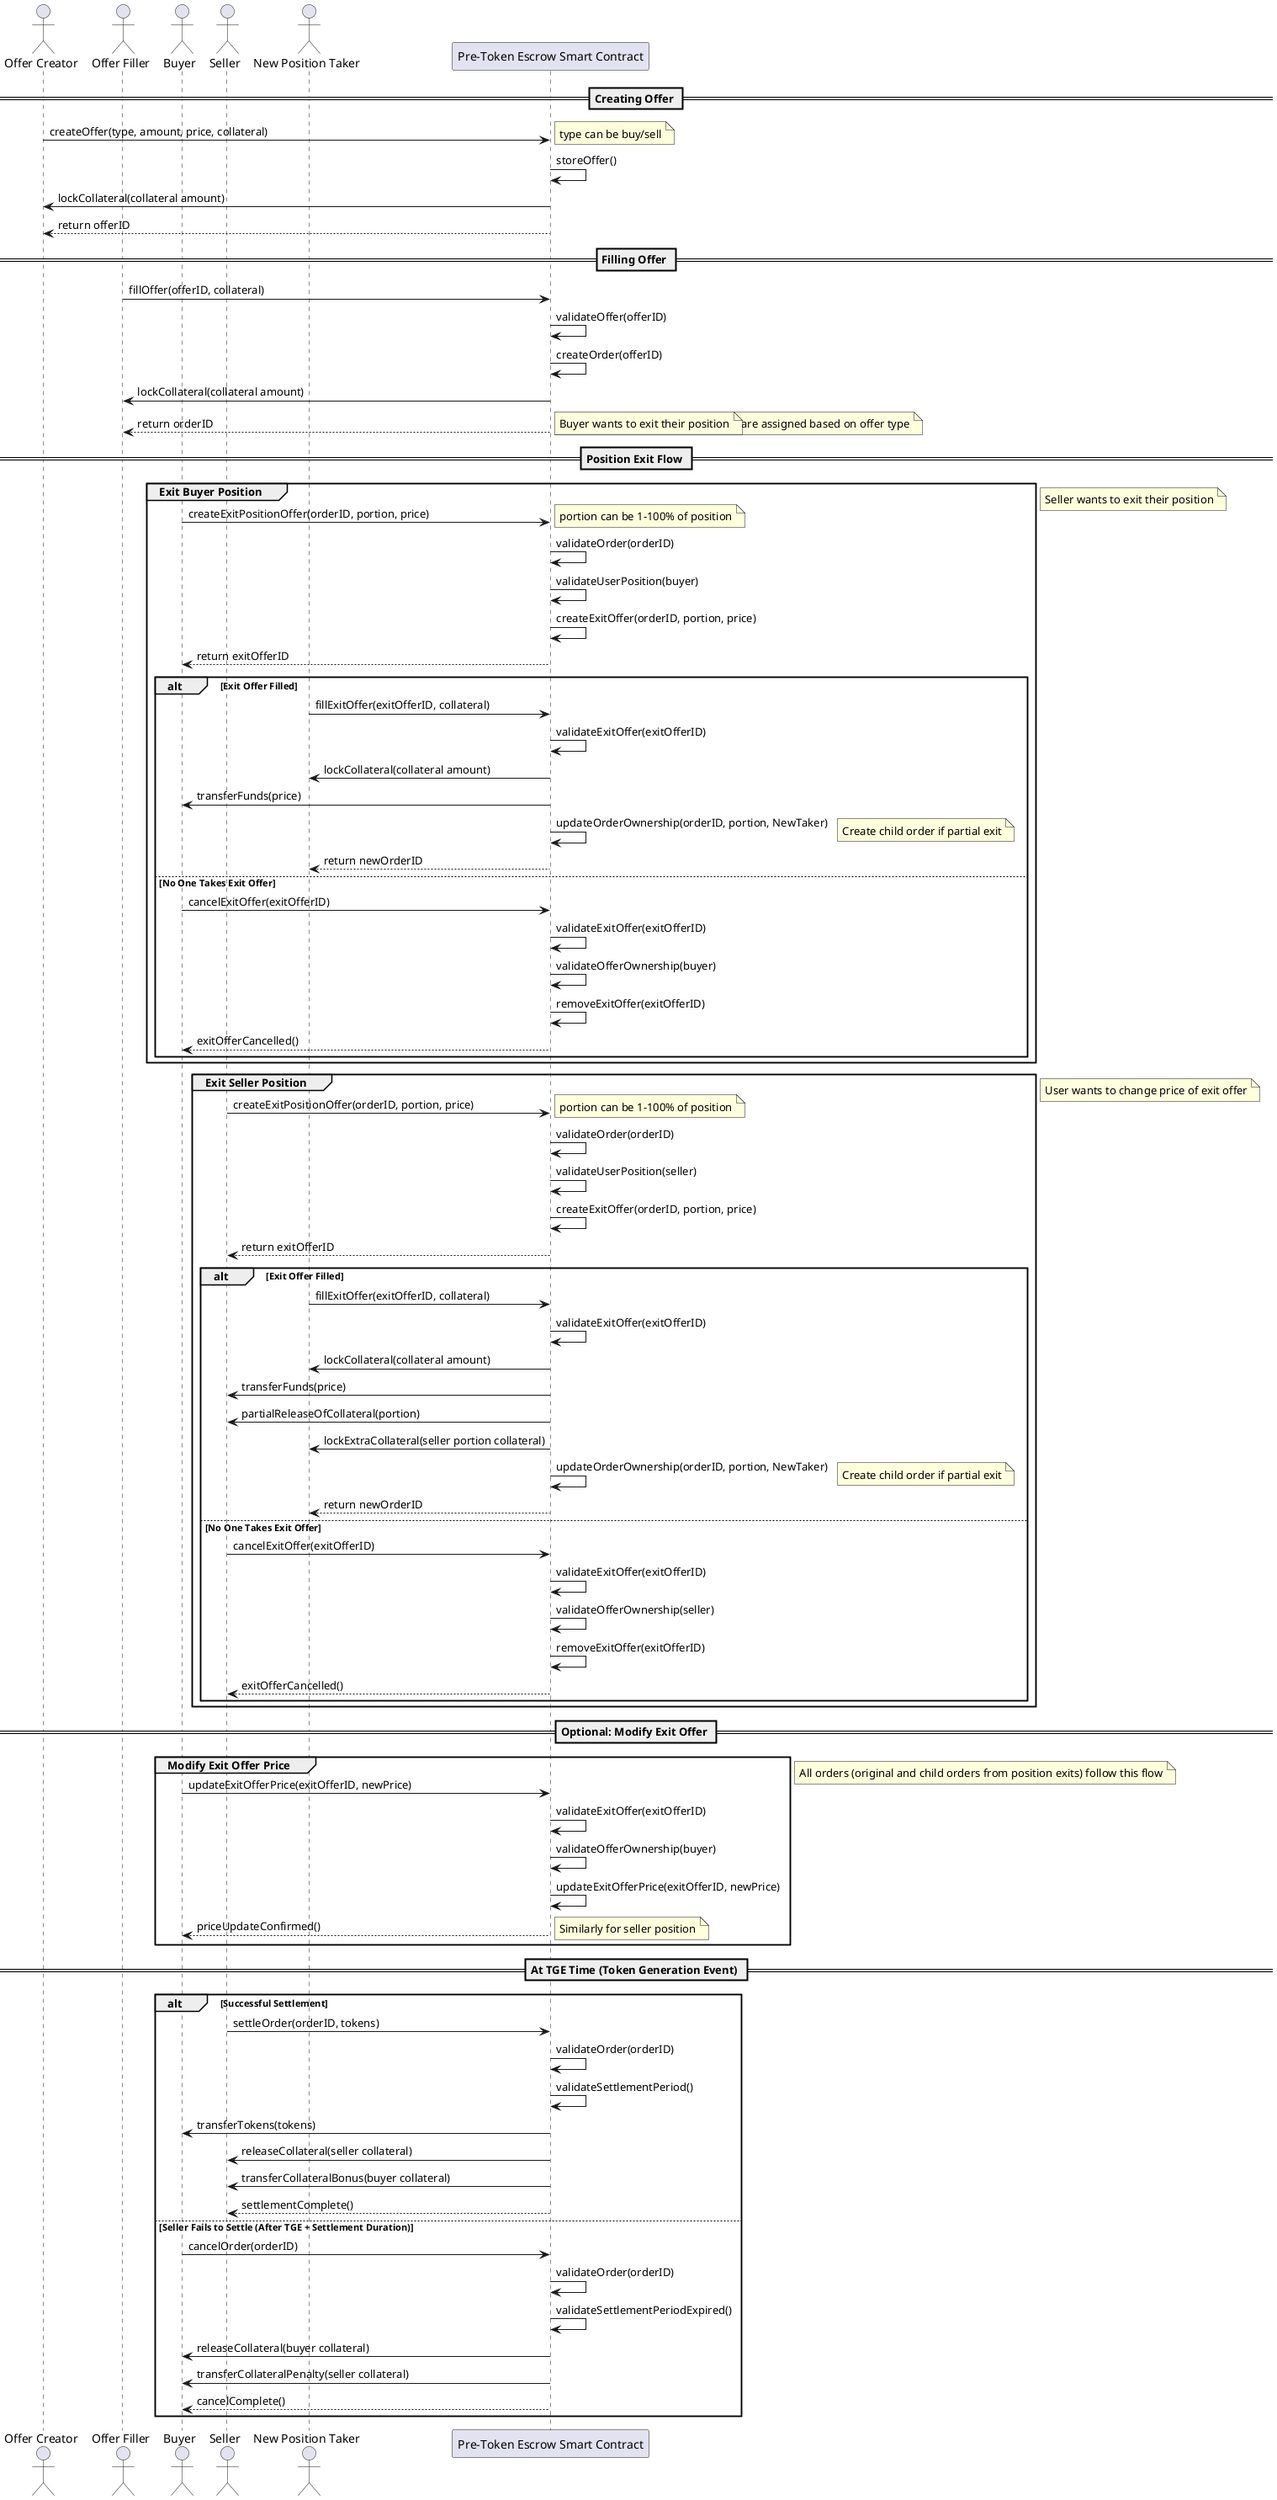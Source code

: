 @startuml Pre-Token Escrow Smart Contract with Position Exit
actor "Offer Creator" as Creator
actor "Offer Filler" as Filler
actor "Buyer" as Buyer
actor "Seller" as Seller
actor "New Position Taker" as NewTaker
participant "Pre-Token Escrow Smart Contract" as Contract

== Creating Offer ==
Creator -> Contract: createOffer(type, amount, price, collateral)
note right: type can be buy/sell
Contract -> Contract: storeOffer()
Contract -> Creator: lockCollateral(collateral amount)
Contract --> Creator: return offerID

== Filling Offer ==
Filler -> Contract: fillOffer(offerID, collateral)
Contract -> Contract: validateOffer(offerID)
Contract -> Contract: createOrder(offerID)
Contract -> Filler: lockCollateral(collateral amount)
Contract --> Filler: return orderID
note right: At this point, buyer and seller roles are assigned based on offer type

== Position Exit Flow ==
group Exit Buyer Position
    note right: Buyer wants to exit their position
    Buyer -> Contract: createExitPositionOffer(orderID, portion, price)
    note right: portion can be 1-100% of position
    Contract -> Contract: validateOrder(orderID)
    Contract -> Contract: validateUserPosition(buyer)
    Contract -> Contract: createExitOffer(orderID, portion, price)
    Contract --> Buyer: return exitOfferID
    
    alt Exit Offer Filled
        NewTaker -> Contract: fillExitOffer(exitOfferID, collateral)
        Contract -> Contract: validateExitOffer(exitOfferID)
        Contract -> NewTaker: lockCollateral(collateral amount)
        Contract -> Buyer: transferFunds(price)
        Contract -> Contract: updateOrderOwnership(orderID, portion, NewTaker)
        note right: Create child order if partial exit
        Contract --> NewTaker: return newOrderID
    else No One Takes Exit Offer
        note right: After waiting period or by user decision
        Buyer -> Contract: cancelExitOffer(exitOfferID)
        Contract -> Contract: validateExitOffer(exitOfferID)
        Contract -> Contract: validateOfferOwnership(buyer)
        Contract -> Contract: removeExitOffer(exitOfferID)
        Contract --> Buyer: exitOfferCancelled()
    end
end

group Exit Seller Position
    note right: Seller wants to exit their position
    Seller -> Contract: createExitPositionOffer(orderID, portion, price)
    note right: portion can be 1-100% of position
    Contract -> Contract: validateOrder(orderID)
    Contract -> Contract: validateUserPosition(seller)
    Contract -> Contract: createExitOffer(orderID, portion, price)
    Contract --> Seller: return exitOfferID
    
    alt Exit Offer Filled
        NewTaker -> Contract: fillExitOffer(exitOfferID, collateral)
        Contract -> Contract: validateExitOffer(exitOfferID)
        Contract -> NewTaker: lockCollateral(collateral amount)
        Contract -> Seller: transferFunds(price)
        Contract -> Seller: partialReleaseOfCollateral(portion)
        Contract -> NewTaker: lockExtraCollateral(seller portion collateral)
        Contract -> Contract: updateOrderOwnership(orderID, portion, NewTaker)
        note right: Create child order if partial exit
        Contract --> NewTaker: return newOrderID
    else No One Takes Exit Offer
        note right: After waiting period or by user decision
        Seller -> Contract: cancelExitOffer(exitOfferID)
        Contract -> Contract: validateExitOffer(exitOfferID)
        Contract -> Contract: validateOfferOwnership(seller)
        Contract -> Contract: removeExitOffer(exitOfferID)
        Contract --> Seller: exitOfferCancelled()
    end
end

== Optional: Modify Exit Offer ==
group Modify Exit Offer Price
    note right: User wants to change price of exit offer
    Buyer -> Contract: updateExitOfferPrice(exitOfferID, newPrice)
    Contract -> Contract: validateExitOffer(exitOfferID)
    Contract -> Contract: validateOfferOwnership(buyer)
    Contract -> Contract: updateExitOfferPrice(exitOfferID, newPrice)
    Contract --> Buyer: priceUpdateConfirmed()
    
    note right: Similarly for seller position
end

== At TGE Time (Token Generation Event) ==
note right: All orders (original and child orders from position exits) follow this flow
alt Successful Settlement
    Seller -> Contract: settleOrder(orderID, tokens)
    Contract -> Contract: validateOrder(orderID)
    Contract -> Contract: validateSettlementPeriod()
    Contract -> Buyer: transferTokens(tokens)
    Contract -> Seller: releaseCollateral(seller collateral)
    Contract -> Seller: transferCollateralBonus(buyer collateral)
    Contract --> Seller: settlementComplete()
else Seller Fails to Settle (After TGE + Settlement Duration)
    Buyer -> Contract: cancelOrder(orderID)
    Contract -> Contract: validateOrder(orderID)
    Contract -> Contract: validateSettlementPeriodExpired()
    Contract -> Buyer: releaseCollateral(buyer collateral)
    Contract -> Buyer: transferCollateralPenalty(seller collateral)
    Contract --> Buyer: cancelComplete()
end

@enduml 